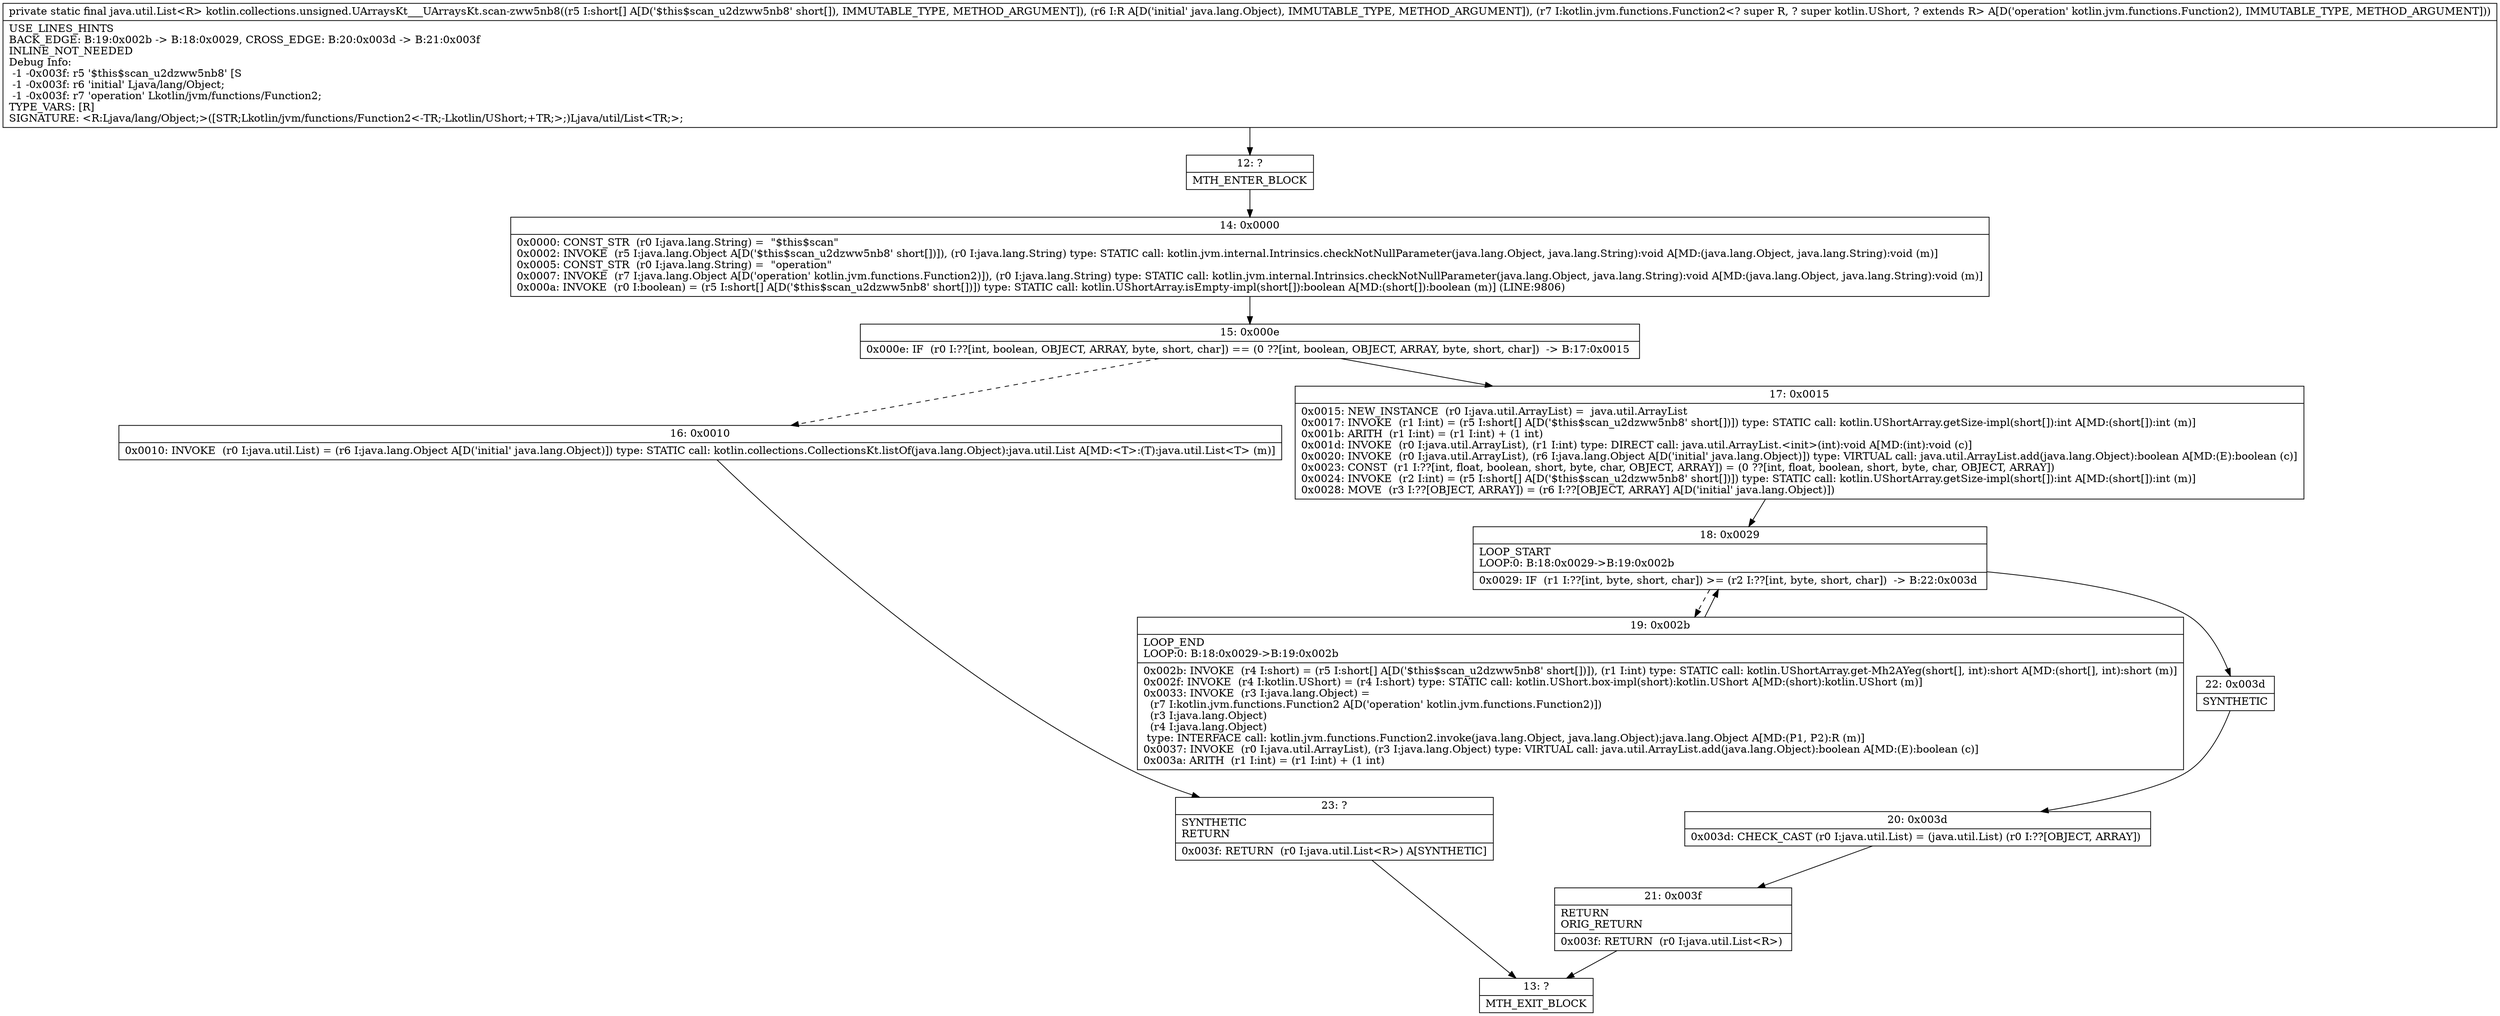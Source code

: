 digraph "CFG forkotlin.collections.unsigned.UArraysKt___UArraysKt.scan\-zww5nb8([SLjava\/lang\/Object;Lkotlin\/jvm\/functions\/Function2;)Ljava\/util\/List;" {
Node_12 [shape=record,label="{12\:\ ?|MTH_ENTER_BLOCK\l}"];
Node_14 [shape=record,label="{14\:\ 0x0000|0x0000: CONST_STR  (r0 I:java.lang.String) =  \"$this$scan\" \l0x0002: INVOKE  (r5 I:java.lang.Object A[D('$this$scan_u2dzww5nb8' short[])]), (r0 I:java.lang.String) type: STATIC call: kotlin.jvm.internal.Intrinsics.checkNotNullParameter(java.lang.Object, java.lang.String):void A[MD:(java.lang.Object, java.lang.String):void (m)]\l0x0005: CONST_STR  (r0 I:java.lang.String) =  \"operation\" \l0x0007: INVOKE  (r7 I:java.lang.Object A[D('operation' kotlin.jvm.functions.Function2)]), (r0 I:java.lang.String) type: STATIC call: kotlin.jvm.internal.Intrinsics.checkNotNullParameter(java.lang.Object, java.lang.String):void A[MD:(java.lang.Object, java.lang.String):void (m)]\l0x000a: INVOKE  (r0 I:boolean) = (r5 I:short[] A[D('$this$scan_u2dzww5nb8' short[])]) type: STATIC call: kotlin.UShortArray.isEmpty\-impl(short[]):boolean A[MD:(short[]):boolean (m)] (LINE:9806)\l}"];
Node_15 [shape=record,label="{15\:\ 0x000e|0x000e: IF  (r0 I:??[int, boolean, OBJECT, ARRAY, byte, short, char]) == (0 ??[int, boolean, OBJECT, ARRAY, byte, short, char])  \-\> B:17:0x0015 \l}"];
Node_16 [shape=record,label="{16\:\ 0x0010|0x0010: INVOKE  (r0 I:java.util.List) = (r6 I:java.lang.Object A[D('initial' java.lang.Object)]) type: STATIC call: kotlin.collections.CollectionsKt.listOf(java.lang.Object):java.util.List A[MD:\<T\>:(T):java.util.List\<T\> (m)]\l}"];
Node_23 [shape=record,label="{23\:\ ?|SYNTHETIC\lRETURN\l|0x003f: RETURN  (r0 I:java.util.List\<R\>) A[SYNTHETIC]\l}"];
Node_13 [shape=record,label="{13\:\ ?|MTH_EXIT_BLOCK\l}"];
Node_17 [shape=record,label="{17\:\ 0x0015|0x0015: NEW_INSTANCE  (r0 I:java.util.ArrayList) =  java.util.ArrayList \l0x0017: INVOKE  (r1 I:int) = (r5 I:short[] A[D('$this$scan_u2dzww5nb8' short[])]) type: STATIC call: kotlin.UShortArray.getSize\-impl(short[]):int A[MD:(short[]):int (m)]\l0x001b: ARITH  (r1 I:int) = (r1 I:int) + (1 int) \l0x001d: INVOKE  (r0 I:java.util.ArrayList), (r1 I:int) type: DIRECT call: java.util.ArrayList.\<init\>(int):void A[MD:(int):void (c)]\l0x0020: INVOKE  (r0 I:java.util.ArrayList), (r6 I:java.lang.Object A[D('initial' java.lang.Object)]) type: VIRTUAL call: java.util.ArrayList.add(java.lang.Object):boolean A[MD:(E):boolean (c)]\l0x0023: CONST  (r1 I:??[int, float, boolean, short, byte, char, OBJECT, ARRAY]) = (0 ??[int, float, boolean, short, byte, char, OBJECT, ARRAY]) \l0x0024: INVOKE  (r2 I:int) = (r5 I:short[] A[D('$this$scan_u2dzww5nb8' short[])]) type: STATIC call: kotlin.UShortArray.getSize\-impl(short[]):int A[MD:(short[]):int (m)]\l0x0028: MOVE  (r3 I:??[OBJECT, ARRAY]) = (r6 I:??[OBJECT, ARRAY] A[D('initial' java.lang.Object)]) \l}"];
Node_18 [shape=record,label="{18\:\ 0x0029|LOOP_START\lLOOP:0: B:18:0x0029\-\>B:19:0x002b\l|0x0029: IF  (r1 I:??[int, byte, short, char]) \>= (r2 I:??[int, byte, short, char])  \-\> B:22:0x003d \l}"];
Node_19 [shape=record,label="{19\:\ 0x002b|LOOP_END\lLOOP:0: B:18:0x0029\-\>B:19:0x002b\l|0x002b: INVOKE  (r4 I:short) = (r5 I:short[] A[D('$this$scan_u2dzww5nb8' short[])]), (r1 I:int) type: STATIC call: kotlin.UShortArray.get\-Mh2AYeg(short[], int):short A[MD:(short[], int):short (m)]\l0x002f: INVOKE  (r4 I:kotlin.UShort) = (r4 I:short) type: STATIC call: kotlin.UShort.box\-impl(short):kotlin.UShort A[MD:(short):kotlin.UShort (m)]\l0x0033: INVOKE  (r3 I:java.lang.Object) = \l  (r7 I:kotlin.jvm.functions.Function2 A[D('operation' kotlin.jvm.functions.Function2)])\l  (r3 I:java.lang.Object)\l  (r4 I:java.lang.Object)\l type: INTERFACE call: kotlin.jvm.functions.Function2.invoke(java.lang.Object, java.lang.Object):java.lang.Object A[MD:(P1, P2):R (m)]\l0x0037: INVOKE  (r0 I:java.util.ArrayList), (r3 I:java.lang.Object) type: VIRTUAL call: java.util.ArrayList.add(java.lang.Object):boolean A[MD:(E):boolean (c)]\l0x003a: ARITH  (r1 I:int) = (r1 I:int) + (1 int) \l}"];
Node_22 [shape=record,label="{22\:\ 0x003d|SYNTHETIC\l}"];
Node_20 [shape=record,label="{20\:\ 0x003d|0x003d: CHECK_CAST (r0 I:java.util.List) = (java.util.List) (r0 I:??[OBJECT, ARRAY]) \l}"];
Node_21 [shape=record,label="{21\:\ 0x003f|RETURN\lORIG_RETURN\l|0x003f: RETURN  (r0 I:java.util.List\<R\>) \l}"];
MethodNode[shape=record,label="{private static final java.util.List\<R\> kotlin.collections.unsigned.UArraysKt___UArraysKt.scan\-zww5nb8((r5 I:short[] A[D('$this$scan_u2dzww5nb8' short[]), IMMUTABLE_TYPE, METHOD_ARGUMENT]), (r6 I:R A[D('initial' java.lang.Object), IMMUTABLE_TYPE, METHOD_ARGUMENT]), (r7 I:kotlin.jvm.functions.Function2\<? super R, ? super kotlin.UShort, ? extends R\> A[D('operation' kotlin.jvm.functions.Function2), IMMUTABLE_TYPE, METHOD_ARGUMENT]))  | USE_LINES_HINTS\lBACK_EDGE: B:19:0x002b \-\> B:18:0x0029, CROSS_EDGE: B:20:0x003d \-\> B:21:0x003f\lINLINE_NOT_NEEDED\lDebug Info:\l  \-1 \-0x003f: r5 '$this$scan_u2dzww5nb8' [S\l  \-1 \-0x003f: r6 'initial' Ljava\/lang\/Object;\l  \-1 \-0x003f: r7 'operation' Lkotlin\/jvm\/functions\/Function2;\lTYPE_VARS: [R]\lSIGNATURE: \<R:Ljava\/lang\/Object;\>([STR;Lkotlin\/jvm\/functions\/Function2\<\-TR;\-Lkotlin\/UShort;+TR;\>;)Ljava\/util\/List\<TR;\>;\l}"];
MethodNode -> Node_12;Node_12 -> Node_14;
Node_14 -> Node_15;
Node_15 -> Node_16[style=dashed];
Node_15 -> Node_17;
Node_16 -> Node_23;
Node_23 -> Node_13;
Node_17 -> Node_18;
Node_18 -> Node_19[style=dashed];
Node_18 -> Node_22;
Node_19 -> Node_18;
Node_22 -> Node_20;
Node_20 -> Node_21;
Node_21 -> Node_13;
}

